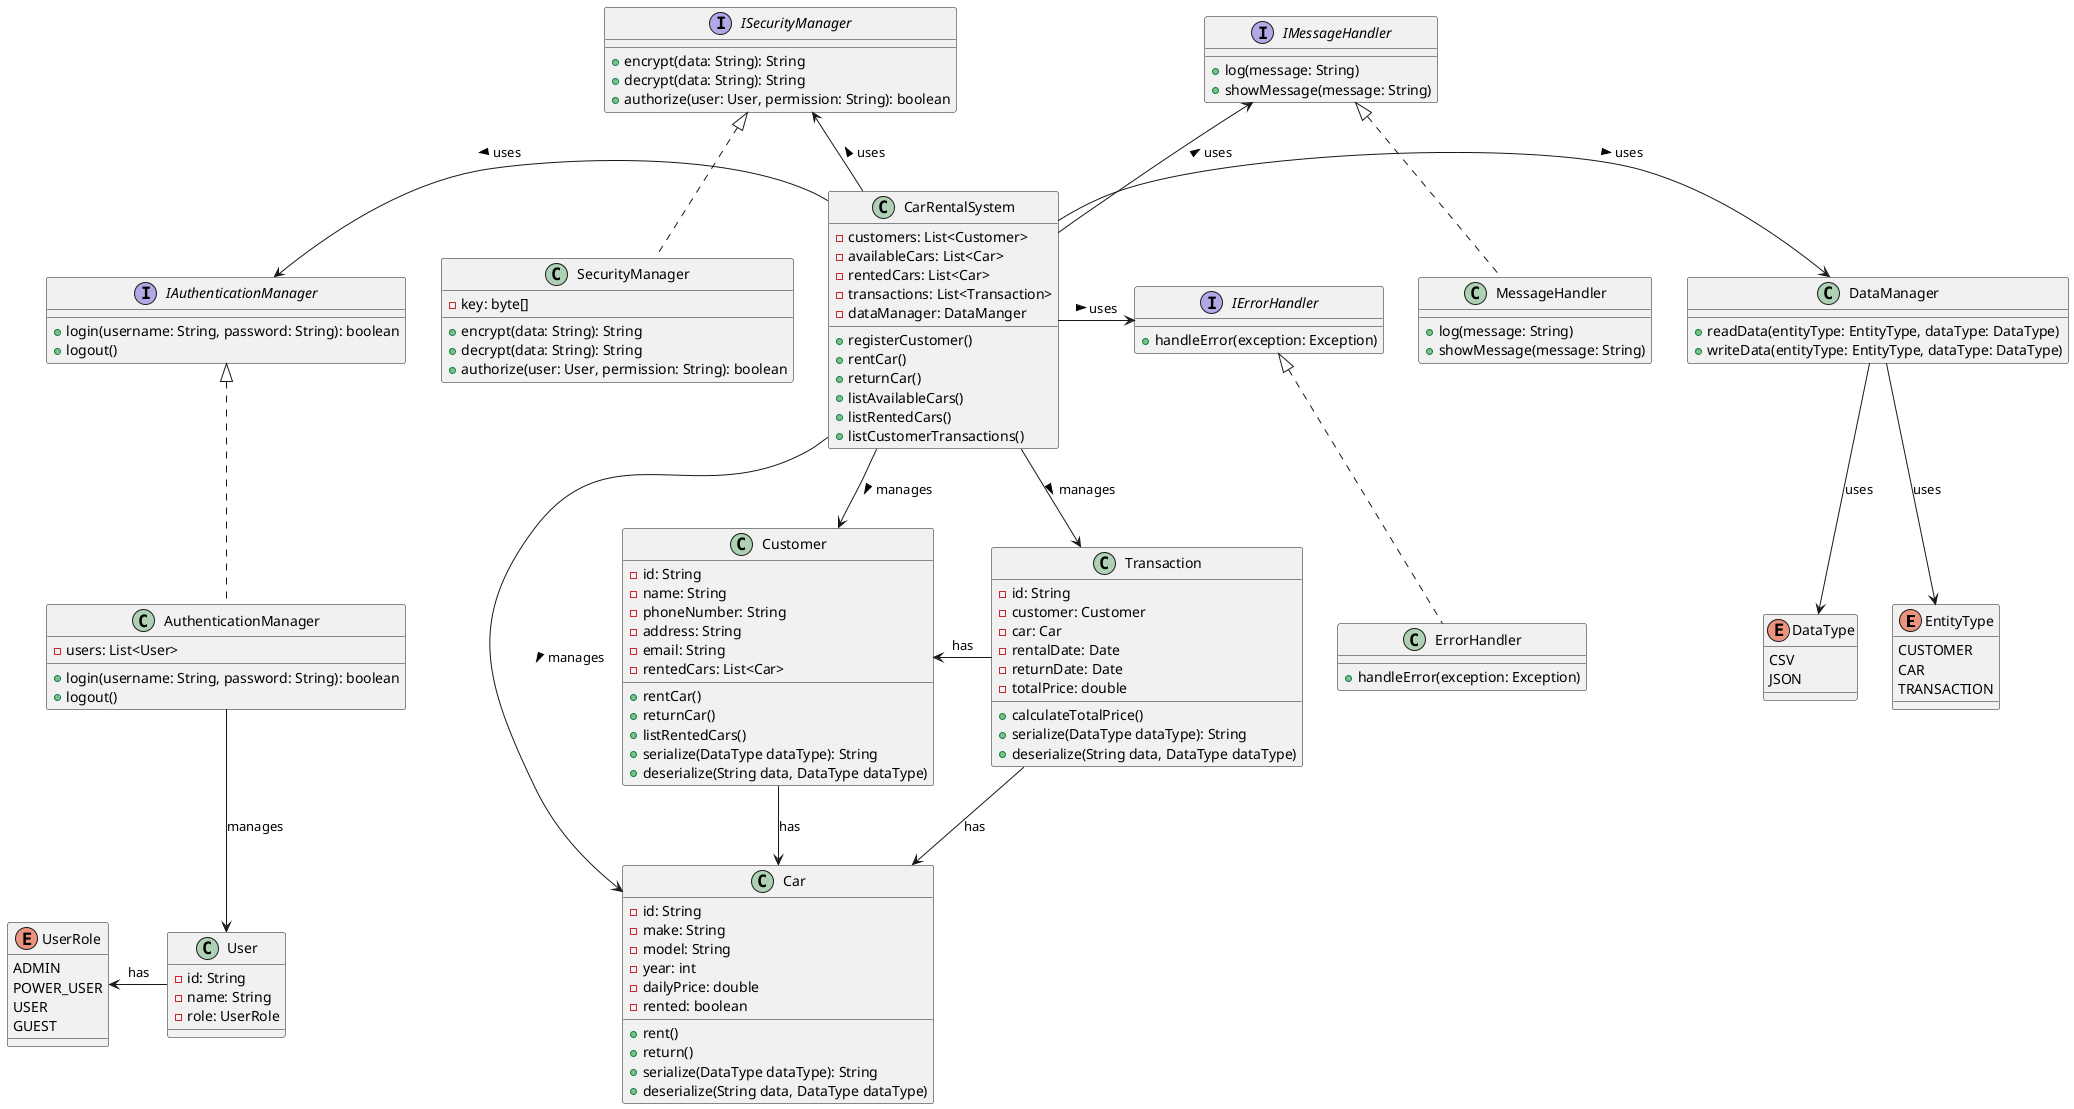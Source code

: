﻿@startuml
enum EntityType {
    CUSTOMER
    CAR
    TRANSACTION
}

enum DataType {
    CSV
    JSON
}

class CarRentalSystem {
    -customers: List<Customer>
    -availableCars: List<Car>
    -rentedCars: List<Car>
    -transactions: List<Transaction>
    -dataManager: DataManger
    +registerCustomer()
    +rentCar()
    +returnCar()
    +listAvailableCars()
    +listRentedCars()
    +listCustomerTransactions()
}

class Customer {
    -id: String
    -name: String
    -phoneNumber: String
    -address: String
    -email: String
    -rentedCars: List<Car>
    +rentCar()
    +returnCar()
    +listRentedCars()
    +serialize(DataType dataType): String
    +deserialize(String data, DataType dataType)
}

class Car {
    -id: String
    -make: String
    -model: String
    -year: int
    -dailyPrice: double
    -rented: boolean
    +rent()
    +return()
    +serialize(DataType dataType): String
    +deserialize(String data, DataType dataType)
}

class Transaction {
    -id: String
    -customer: Customer
    -car: Car
    -rentalDate: Date
    -returnDate: Date
    -totalPrice: double
    +calculateTotalPrice()
    +serialize(DataType dataType): String
    +deserialize(String data, DataType dataType)
}

class DataManager {
    +readData(entityType: EntityType, dataType: DataType)
    +writeData(entityType: EntityType, dataType: DataType)
}

interface IErrorHandler {
    +handleError(exception: Exception)
}

interface IAuthenticationManager {
    +login(username: String, password: String): boolean
    +logout()
}

interface ISecurityManager {
    +encrypt(data: String): String
    +decrypt(data: String): String
    +authorize(user: User, permission: String): boolean
}

interface IMessageHandler {
    +log(message: String)
    +showMessage(message: String)
}

class ErrorHandler implements IErrorHandler {
    +handleError(exception: Exception)
}

class AuthenticationManager implements IAuthenticationManager {
    -users: List<User>
    +login(username: String, password: String): boolean
    +logout()
}

class SecurityManager implements ISecurityManager {
    -key: byte[]
    +encrypt(data: String): String
    +decrypt(data: String): String
    +authorize(user: User, permission: String): boolean
}

class MessageHandler implements IMessageHandler {
    +log(message: String)
    +showMessage(message: String)
}

class User {
    -id: String
    -name: String
    -role: UserRole
}

enum UserRole {
    ADMIN
    POWER_USER
    USER
    GUEST
}

CarRentalSystem -up-> IMessageHandler : uses >
CarRentalSystem -left-> IAuthenticationManager : uses >
CarRentalSystem -up-> ISecurityManager : uses >
CarRentalSystem -left-> IErrorHandler : uses >
CarRentalSystem -down-> Customer : manages >
CarRentalSystem -down-> Car : manages >
CarRentalSystem -down-> Transaction : manages >
CarRentalSystem -right-> DataManager : uses >
AuthenticationManager --> User : manages
Customer --> Car : has
Transaction -left-> Customer : has
Transaction --> Car : has
DataManager --> EntityType : uses
DataManager --> DataType : uses
User -left-> UserRole : has
@enduml
